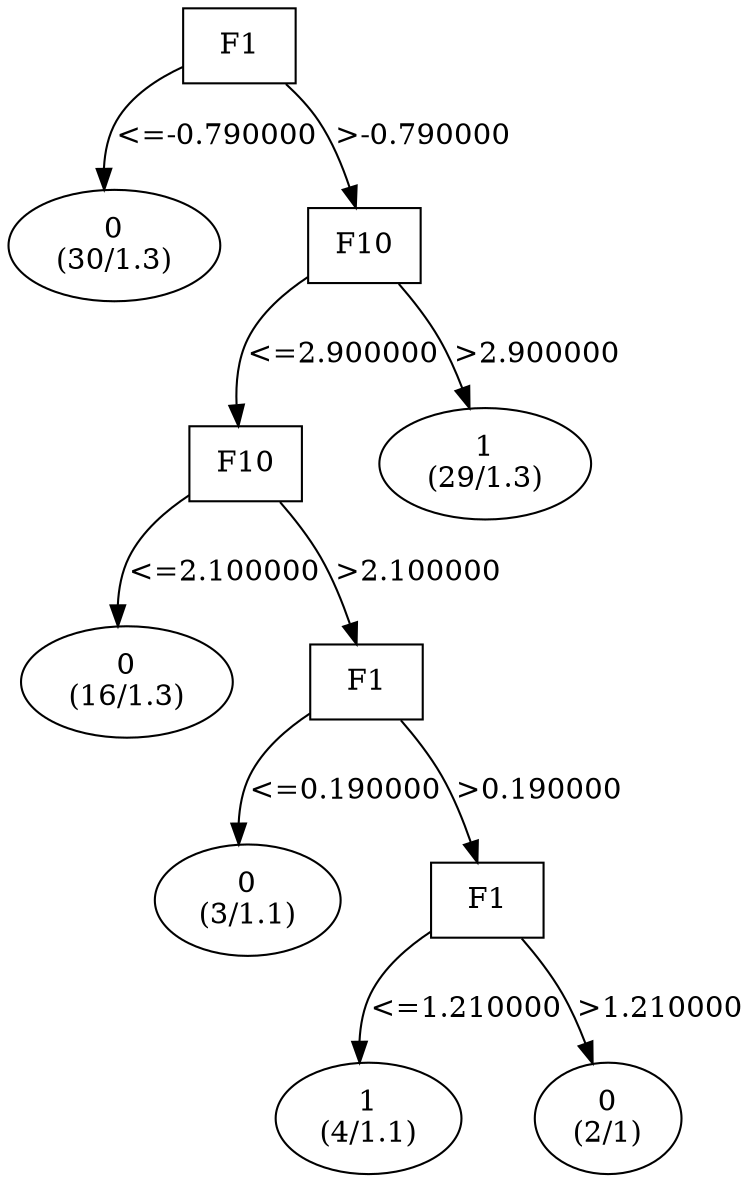 digraph YaDT {
n0 [ shape=box, label="F1\n"]
n0 -> n1 [label="<=-0.790000"]
n1 [ shape=ellipse, label="0\n(30/1.3)"]
n0 -> n2 [label=">-0.790000"]
n2 [ shape=box, label="F10\n"]
n2 -> n3 [label="<=2.900000"]
n3 [ shape=box, label="F10\n"]
n3 -> n4 [label="<=2.100000"]
n4 [ shape=ellipse, label="0\n(16/1.3)"]
n3 -> n5 [label=">2.100000"]
n5 [ shape=box, label="F1\n"]
n5 -> n6 [label="<=0.190000"]
n6 [ shape=ellipse, label="0\n(3/1.1)"]
n5 -> n7 [label=">0.190000"]
n7 [ shape=box, label="F1\n"]
n7 -> n8 [label="<=1.210000"]
n8 [ shape=ellipse, label="1\n(4/1.1)"]
n7 -> n9 [label=">1.210000"]
n9 [ shape=ellipse, label="0\n(2/1)"]
n2 -> n13 [label=">2.900000"]
n13 [ shape=ellipse, label="1\n(29/1.3)"]
}
